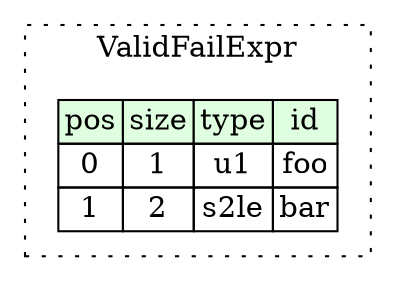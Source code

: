 digraph {
	rankdir=LR;
	node [shape=plaintext];
	subgraph cluster__valid_fail_expr {
		label="ValidFailExpr";
		graph[style=dotted];

		valid_fail_expr__seq [label=<<TABLE BORDER="0" CELLBORDER="1" CELLSPACING="0">
			<TR><TD BGCOLOR="#E0FFE0">pos</TD><TD BGCOLOR="#E0FFE0">size</TD><TD BGCOLOR="#E0FFE0">type</TD><TD BGCOLOR="#E0FFE0">id</TD></TR>
			<TR><TD PORT="foo_pos">0</TD><TD PORT="foo_size">1</TD><TD>u1</TD><TD PORT="foo_type">foo</TD></TR>
			<TR><TD PORT="bar_pos">1</TD><TD PORT="bar_size">2</TD><TD>s2le</TD><TD PORT="bar_type">bar</TD></TR>
		</TABLE>>];
	}
}
